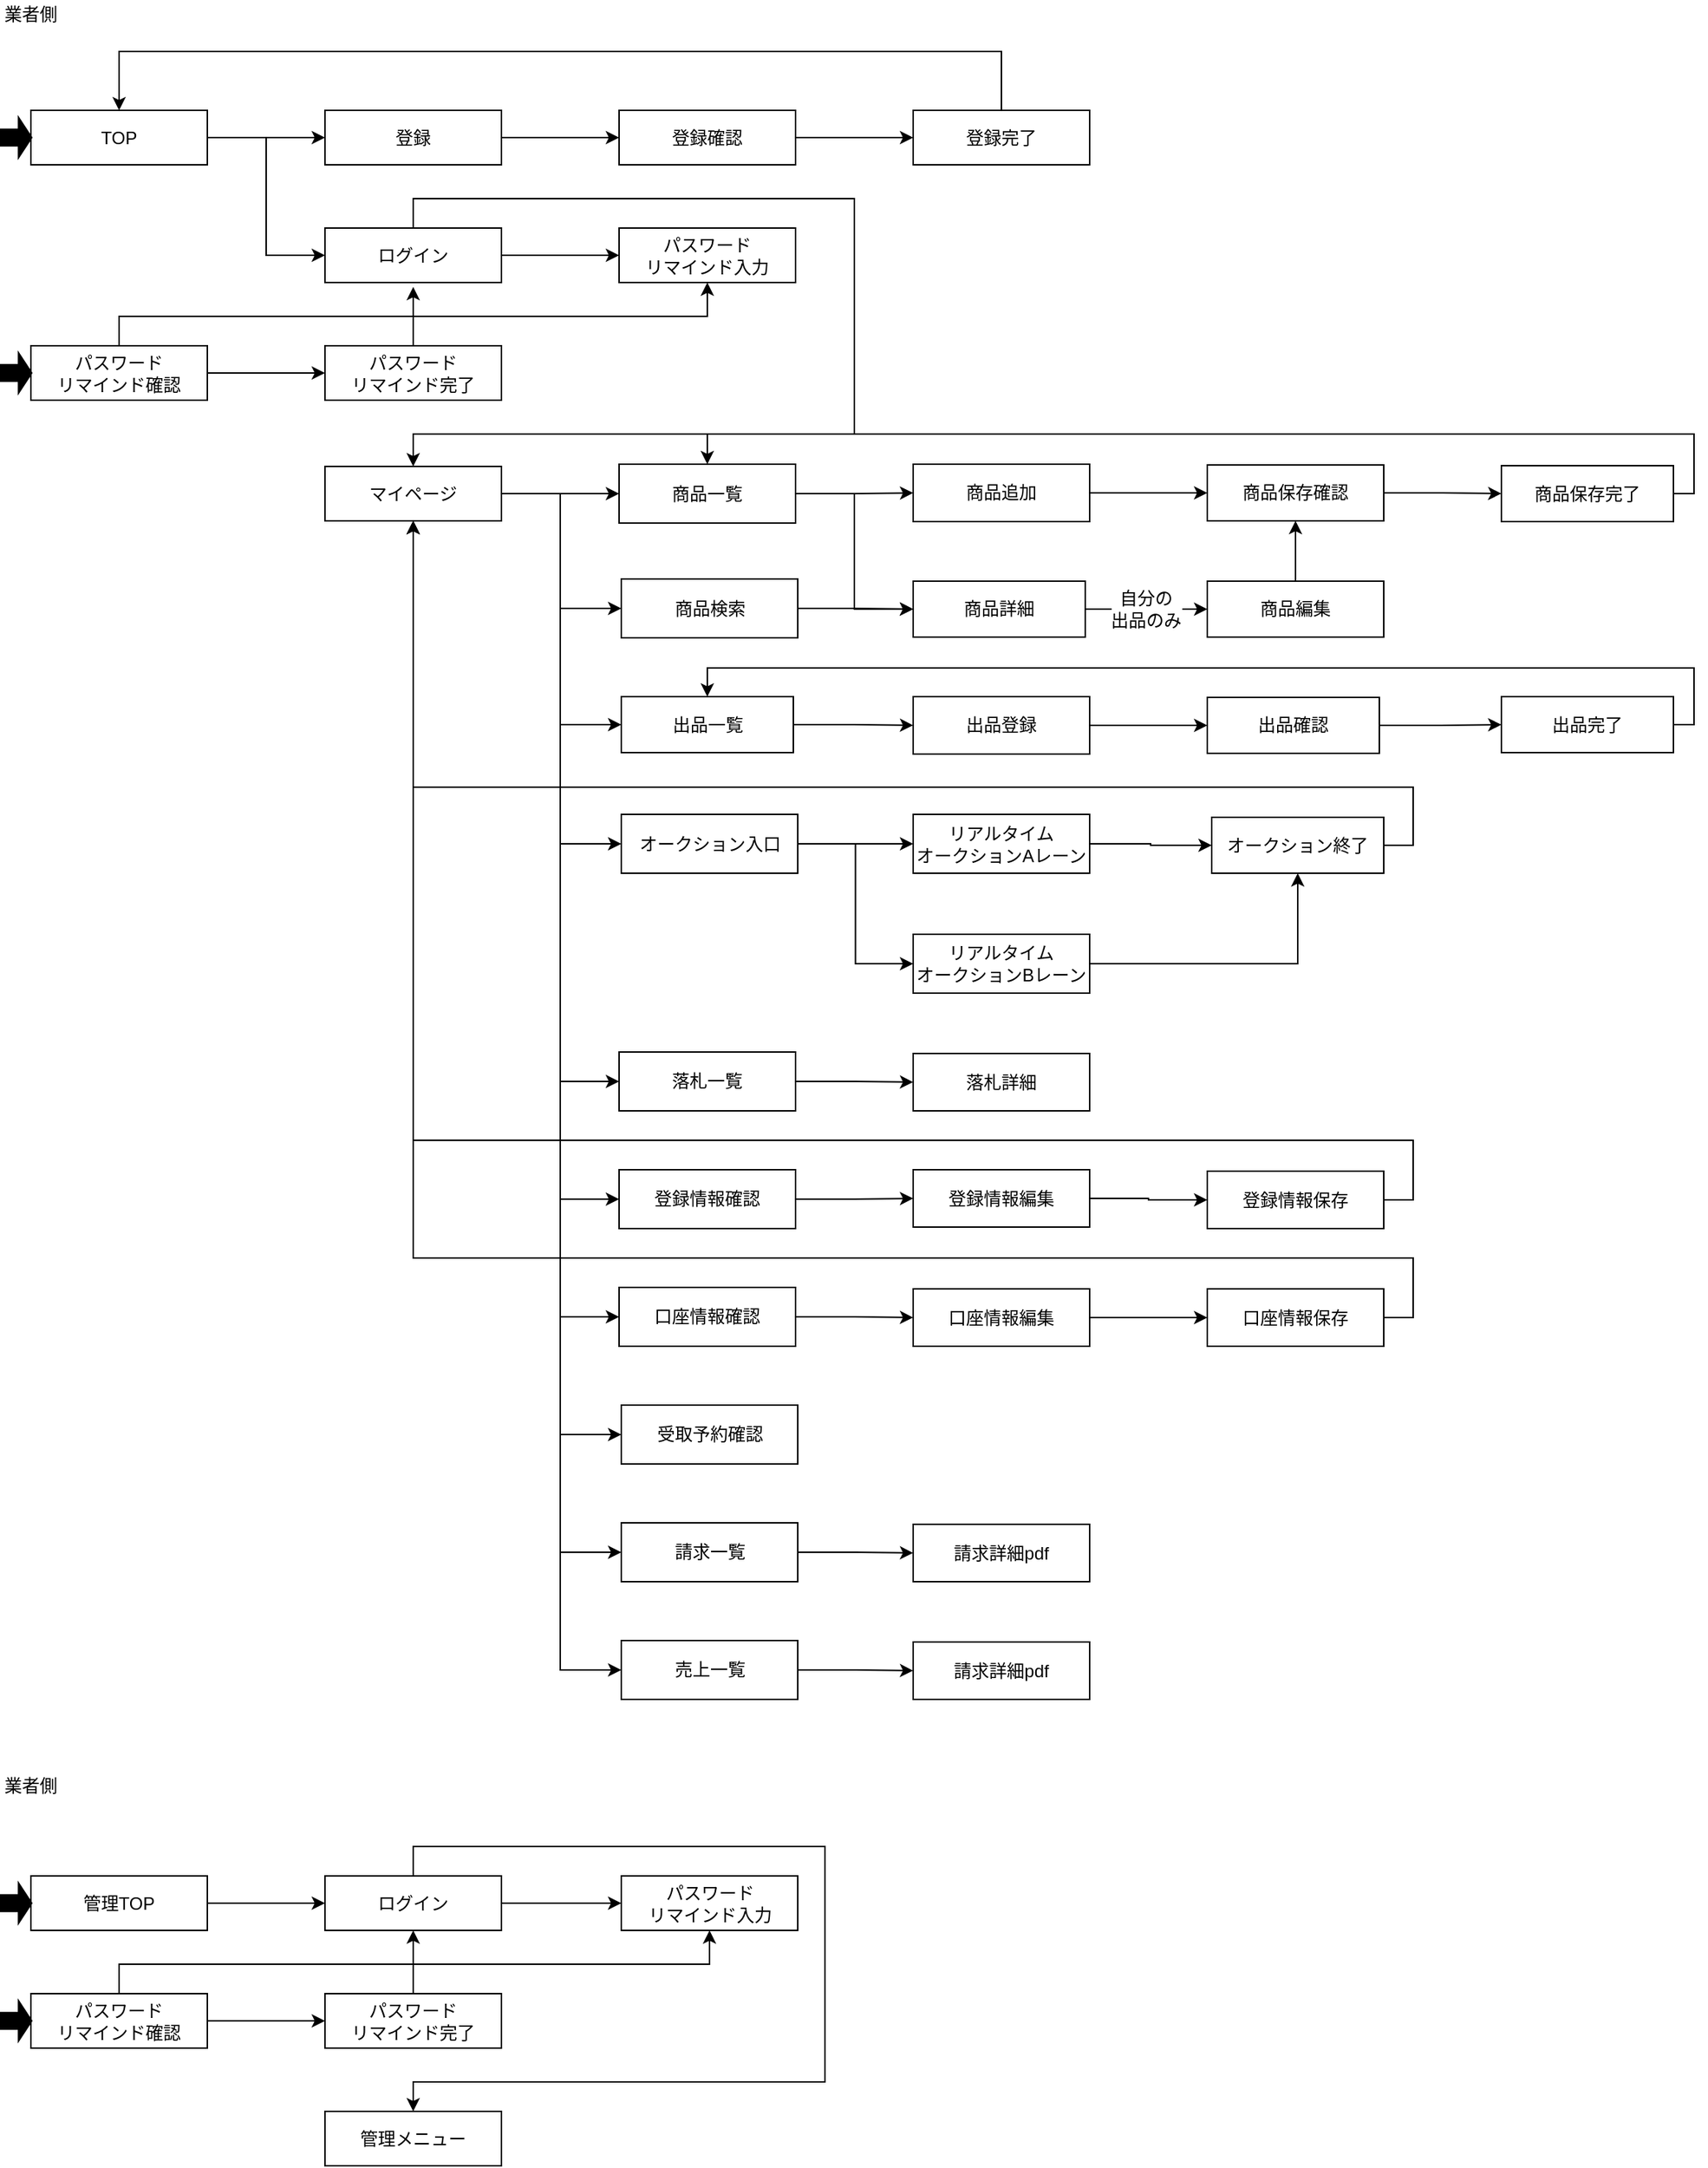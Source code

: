 <mxfile version="11.2.4" type="github" pages="1"><diagram id="y9-AY8FtYVWBIRDVgu3q" name="Page-1"><mxGraphModel dx="1113" dy="754" grid="1" gridSize="10" guides="1" tooltips="1" connect="1" arrows="1" fold="1" page="1" pageScale="1" pageWidth="1169" pageHeight="826" math="0" shadow="0"><root><mxCell id="0"/><mxCell id="1" parent="0"/><mxCell id="uF_Y0B79j9FDdWja12vl-38" style="edgeStyle=orthogonalEdgeStyle;rounded=0;orthogonalLoop=1;jettySize=auto;html=1;entryX=0;entryY=0.5;entryDx=0;entryDy=0;" edge="1" parent="1" source="uF_Y0B79j9FDdWja12vl-1" target="uF_Y0B79j9FDdWja12vl-4"><mxGeometry relative="1" as="geometry"/></mxCell><mxCell id="uF_Y0B79j9FDdWja12vl-55" style="edgeStyle=orthogonalEdgeStyle;rounded=0;orthogonalLoop=1;jettySize=auto;html=1;entryX=0;entryY=0.5;entryDx=0;entryDy=0;" edge="1" parent="1" source="uF_Y0B79j9FDdWja12vl-1" target="uF_Y0B79j9FDdWja12vl-41"><mxGeometry relative="1" as="geometry"><Array as="points"><mxPoint x="400" y="340"/><mxPoint x="400" y="498"/></Array></mxGeometry></mxCell><mxCell id="uF_Y0B79j9FDdWja12vl-66" style="edgeStyle=orthogonalEdgeStyle;rounded=0;orthogonalLoop=1;jettySize=auto;html=1;entryX=0;entryY=0.5;entryDx=0;entryDy=0;" edge="1" parent="1" source="uF_Y0B79j9FDdWja12vl-1" target="uF_Y0B79j9FDdWja12vl-65"><mxGeometry relative="1" as="geometry"><Array as="points"><mxPoint x="400" y="340"/><mxPoint x="400" y="740"/></Array></mxGeometry></mxCell><mxCell id="uF_Y0B79j9FDdWja12vl-79" style="edgeStyle=orthogonalEdgeStyle;rounded=0;orthogonalLoop=1;jettySize=auto;html=1;entryX=0;entryY=0.5;entryDx=0;entryDy=0;" edge="1" parent="1" source="uF_Y0B79j9FDdWja12vl-1" target="uF_Y0B79j9FDdWja12vl-70"><mxGeometry relative="1" as="geometry"><Array as="points"><mxPoint x="400" y="340"/><mxPoint x="400" y="579"/></Array></mxGeometry></mxCell><mxCell id="uF_Y0B79j9FDdWja12vl-81" style="edgeStyle=orthogonalEdgeStyle;rounded=0;orthogonalLoop=1;jettySize=auto;html=1;entryX=0;entryY=0.5;entryDx=0;entryDy=0;" edge="1" parent="1" source="uF_Y0B79j9FDdWja12vl-1" target="uF_Y0B79j9FDdWja12vl-80"><mxGeometry relative="1" as="geometry"/></mxCell><mxCell id="uF_Y0B79j9FDdWja12vl-93" style="edgeStyle=orthogonalEdgeStyle;rounded=0;orthogonalLoop=1;jettySize=auto;html=1;entryX=0;entryY=0.5;entryDx=0;entryDy=0;" edge="1" parent="1" source="uF_Y0B79j9FDdWja12vl-1" target="uF_Y0B79j9FDdWja12vl-87"><mxGeometry relative="1" as="geometry"/></mxCell><mxCell id="uF_Y0B79j9FDdWja12vl-99" style="edgeStyle=orthogonalEdgeStyle;rounded=0;orthogonalLoop=1;jettySize=auto;html=1;entryX=0;entryY=0.5;entryDx=0;entryDy=0;" edge="1" parent="1" source="uF_Y0B79j9FDdWja12vl-1" target="uF_Y0B79j9FDdWja12vl-98"><mxGeometry relative="1" as="geometry"><Array as="points"><mxPoint x="400" y="340"/><mxPoint x="400" y="980"/></Array></mxGeometry></mxCell><mxCell id="uF_Y0B79j9FDdWja12vl-103" style="edgeStyle=orthogonalEdgeStyle;rounded=0;orthogonalLoop=1;jettySize=auto;html=1;entryX=0;entryY=0.5;entryDx=0;entryDy=0;" edge="1" parent="1" source="uF_Y0B79j9FDdWja12vl-1" target="uF_Y0B79j9FDdWja12vl-100"><mxGeometry relative="1" as="geometry"><Array as="points"><mxPoint x="400" y="340"/><mxPoint x="400" y="1060"/></Array></mxGeometry></mxCell><mxCell id="uF_Y0B79j9FDdWja12vl-107" style="edgeStyle=orthogonalEdgeStyle;rounded=0;orthogonalLoop=1;jettySize=auto;html=1;entryX=0;entryY=0.5;entryDx=0;entryDy=0;" edge="1" parent="1" source="uF_Y0B79j9FDdWja12vl-1" target="uF_Y0B79j9FDdWja12vl-104"><mxGeometry relative="1" as="geometry"><Array as="points"><mxPoint x="400" y="340"/><mxPoint x="400" y="1140"/></Array></mxGeometry></mxCell><mxCell id="uF_Y0B79j9FDdWja12vl-110" style="edgeStyle=orthogonalEdgeStyle;rounded=0;orthogonalLoop=1;jettySize=auto;html=1;entryX=0;entryY=0.5;entryDx=0;entryDy=0;" edge="1" parent="1" source="uF_Y0B79j9FDdWja12vl-1" target="uF_Y0B79j9FDdWja12vl-108"><mxGeometry relative="1" as="geometry"><Array as="points"><mxPoint x="400" y="340"/><mxPoint x="400" y="419"/></Array></mxGeometry></mxCell><mxCell id="uF_Y0B79j9FDdWja12vl-1" value="マイページ" style="whiteSpace=wrap;html=1;" vertex="1" parent="1"><mxGeometry x="240" y="322" width="120" height="37" as="geometry"/></mxCell><mxCell id="uF_Y0B79j9FDdWja12vl-50" style="edgeStyle=orthogonalEdgeStyle;rounded=0;orthogonalLoop=1;jettySize=auto;html=1;entryX=0;entryY=0.5;entryDx=0;entryDy=0;" edge="1" parent="1" source="uF_Y0B79j9FDdWja12vl-3" target="uF_Y0B79j9FDdWja12vl-49"><mxGeometry relative="1" as="geometry"/></mxCell><mxCell id="uF_Y0B79j9FDdWja12vl-113" value="自分の&lt;br&gt;出品のみ" style="text;html=1;resizable=0;points=[];align=center;verticalAlign=middle;labelBackgroundColor=#ffffff;" vertex="1" connectable="0" parent="uF_Y0B79j9FDdWja12vl-50"><mxGeometry x="0.007" y="-6" relative="1" as="geometry"><mxPoint x="-1" y="-6" as="offset"/></mxGeometry></mxCell><mxCell id="uF_Y0B79j9FDdWja12vl-3" value="商品詳細" style="whiteSpace=wrap;html=1;" vertex="1" parent="1"><mxGeometry x="640" y="400" width="117" height="38" as="geometry"/></mxCell><mxCell id="uF_Y0B79j9FDdWja12vl-39" style="edgeStyle=orthogonalEdgeStyle;rounded=0;orthogonalLoop=1;jettySize=auto;html=1;entryX=0;entryY=0.5;entryDx=0;entryDy=0;" edge="1" parent="1" source="uF_Y0B79j9FDdWja12vl-4" target="uF_Y0B79j9FDdWja12vl-5"><mxGeometry relative="1" as="geometry"/></mxCell><mxCell id="uF_Y0B79j9FDdWja12vl-40" style="edgeStyle=orthogonalEdgeStyle;rounded=0;orthogonalLoop=1;jettySize=auto;html=1;entryX=0;entryY=0.5;entryDx=0;entryDy=0;" edge="1" parent="1" source="uF_Y0B79j9FDdWja12vl-4" target="uF_Y0B79j9FDdWja12vl-3"><mxGeometry relative="1" as="geometry"/></mxCell><mxCell id="uF_Y0B79j9FDdWja12vl-4" value="商品一覧" style="whiteSpace=wrap;html=1;" vertex="1" parent="1"><mxGeometry x="440" y="320.5" width="120" height="40" as="geometry"/></mxCell><mxCell id="uF_Y0B79j9FDdWja12vl-44" style="edgeStyle=orthogonalEdgeStyle;rounded=0;orthogonalLoop=1;jettySize=auto;html=1;entryX=0;entryY=0.5;entryDx=0;entryDy=0;" edge="1" parent="1" source="uF_Y0B79j9FDdWja12vl-5" target="uF_Y0B79j9FDdWja12vl-42"><mxGeometry relative="1" as="geometry"/></mxCell><mxCell id="uF_Y0B79j9FDdWja12vl-5" value="商品追加" style="whiteSpace=wrap;html=1;" vertex="1" parent="1"><mxGeometry x="640" y="320.5" width="120" height="39" as="geometry"/></mxCell><mxCell id="uF_Y0B79j9FDdWja12vl-12" value="業者側" style="text;html=1;resizable=0;points=[];autosize=1;align=left;verticalAlign=top;spacingTop=-4;" vertex="1" parent="1"><mxGeometry x="20" y="5" width="50" height="20" as="geometry"/></mxCell><mxCell id="uF_Y0B79j9FDdWja12vl-25" style="edgeStyle=orthogonalEdgeStyle;rounded=0;orthogonalLoop=1;jettySize=auto;html=1;entryX=0;entryY=0.5;entryDx=0;entryDy=0;" edge="1" parent="1" source="uF_Y0B79j9FDdWja12vl-13" target="uF_Y0B79j9FDdWja12vl-16"><mxGeometry relative="1" as="geometry"/></mxCell><mxCell id="uF_Y0B79j9FDdWja12vl-33" style="edgeStyle=orthogonalEdgeStyle;rounded=0;orthogonalLoop=1;jettySize=auto;html=1;entryX=0.5;entryY=0;entryDx=0;entryDy=0;" edge="1" parent="1" source="uF_Y0B79j9FDdWja12vl-13" target="uF_Y0B79j9FDdWja12vl-1"><mxGeometry relative="1" as="geometry"><Array as="points"><mxPoint x="300" y="140"/><mxPoint x="600" y="140"/><mxPoint x="600" y="300"/><mxPoint x="300" y="300"/></Array></mxGeometry></mxCell><mxCell id="uF_Y0B79j9FDdWja12vl-13" value="ログイン" style="whiteSpace=wrap;html=1;" vertex="1" parent="1"><mxGeometry x="240" y="160" width="120" height="37" as="geometry"/></mxCell><mxCell id="uF_Y0B79j9FDdWja12vl-19" style="edgeStyle=orthogonalEdgeStyle;rounded=0;orthogonalLoop=1;jettySize=auto;html=1;entryX=0;entryY=0.5;entryDx=0;entryDy=0;" edge="1" parent="1" source="uF_Y0B79j9FDdWja12vl-14" target="uF_Y0B79j9FDdWja12vl-17"><mxGeometry relative="1" as="geometry"/></mxCell><mxCell id="uF_Y0B79j9FDdWja12vl-14" value="登録" style="whiteSpace=wrap;html=1;" vertex="1" parent="1"><mxGeometry x="240" y="80" width="120" height="37" as="geometry"/></mxCell><mxCell id="uF_Y0B79j9FDdWja12vl-16" value="パスワード&lt;br&gt;リマインド入力" style="whiteSpace=wrap;html=1;" vertex="1" parent="1"><mxGeometry x="440" y="160" width="120" height="37" as="geometry"/></mxCell><mxCell id="uF_Y0B79j9FDdWja12vl-20" style="edgeStyle=orthogonalEdgeStyle;rounded=0;orthogonalLoop=1;jettySize=auto;html=1;entryX=0;entryY=0.5;entryDx=0;entryDy=0;" edge="1" parent="1" source="uF_Y0B79j9FDdWja12vl-17" target="uF_Y0B79j9FDdWja12vl-18"><mxGeometry relative="1" as="geometry"/></mxCell><mxCell id="uF_Y0B79j9FDdWja12vl-17" value="登録確認" style="whiteSpace=wrap;html=1;" vertex="1" parent="1"><mxGeometry x="440" y="80" width="120" height="37" as="geometry"/></mxCell><mxCell id="uF_Y0B79j9FDdWja12vl-27" style="edgeStyle=orthogonalEdgeStyle;rounded=0;orthogonalLoop=1;jettySize=auto;html=1;entryX=0.5;entryY=0;entryDx=0;entryDy=0;" edge="1" parent="1" source="uF_Y0B79j9FDdWja12vl-18" target="uF_Y0B79j9FDdWja12vl-22"><mxGeometry relative="1" as="geometry"><Array as="points"><mxPoint x="700" y="40"/><mxPoint x="100" y="40"/></Array></mxGeometry></mxCell><mxCell id="uF_Y0B79j9FDdWja12vl-18" value="登録完了" style="whiteSpace=wrap;html=1;" vertex="1" parent="1"><mxGeometry x="640" y="80" width="120" height="37" as="geometry"/></mxCell><mxCell id="uF_Y0B79j9FDdWja12vl-23" style="edgeStyle=orthogonalEdgeStyle;rounded=0;orthogonalLoop=1;jettySize=auto;html=1;entryX=0;entryY=0.5;entryDx=0;entryDy=0;" edge="1" parent="1" source="uF_Y0B79j9FDdWja12vl-22" target="uF_Y0B79j9FDdWja12vl-14"><mxGeometry relative="1" as="geometry"/></mxCell><mxCell id="uF_Y0B79j9FDdWja12vl-24" style="edgeStyle=orthogonalEdgeStyle;rounded=0;orthogonalLoop=1;jettySize=auto;html=1;entryX=0;entryY=0.5;entryDx=0;entryDy=0;" edge="1" parent="1" source="uF_Y0B79j9FDdWja12vl-22" target="uF_Y0B79j9FDdWja12vl-13"><mxGeometry relative="1" as="geometry"/></mxCell><mxCell id="uF_Y0B79j9FDdWja12vl-22" value="TOP" style="whiteSpace=wrap;html=1;" vertex="1" parent="1"><mxGeometry x="40" y="80" width="120" height="37" as="geometry"/></mxCell><mxCell id="uF_Y0B79j9FDdWja12vl-29" style="edgeStyle=orthogonalEdgeStyle;rounded=0;orthogonalLoop=1;jettySize=auto;html=1;entryX=0.5;entryY=1;entryDx=0;entryDy=0;" edge="1" parent="1" source="uF_Y0B79j9FDdWja12vl-26" target="uF_Y0B79j9FDdWja12vl-16"><mxGeometry relative="1" as="geometry"><Array as="points"><mxPoint x="100" y="220"/><mxPoint x="500" y="220"/></Array></mxGeometry></mxCell><mxCell id="uF_Y0B79j9FDdWja12vl-35" style="edgeStyle=orthogonalEdgeStyle;rounded=0;orthogonalLoop=1;jettySize=auto;html=1;entryX=0;entryY=0.5;entryDx=0;entryDy=0;" edge="1" parent="1" source="uF_Y0B79j9FDdWja12vl-26" target="uF_Y0B79j9FDdWja12vl-34"><mxGeometry relative="1" as="geometry"/></mxCell><mxCell id="uF_Y0B79j9FDdWja12vl-26" value="パスワード&lt;br&gt;リマインド確認" style="whiteSpace=wrap;html=1;" vertex="1" parent="1"><mxGeometry x="40" y="240" width="120" height="37" as="geometry"/></mxCell><mxCell id="uF_Y0B79j9FDdWja12vl-36" style="edgeStyle=orthogonalEdgeStyle;rounded=0;orthogonalLoop=1;jettySize=auto;html=1;" edge="1" parent="1" source="uF_Y0B79j9FDdWja12vl-34"><mxGeometry relative="1" as="geometry"><mxPoint x="300" y="200" as="targetPoint"/></mxGeometry></mxCell><mxCell id="uF_Y0B79j9FDdWja12vl-34" value="パスワード&lt;br&gt;リマインド完了" style="whiteSpace=wrap;html=1;" vertex="1" parent="1"><mxGeometry x="240" y="240" width="120" height="37" as="geometry"/></mxCell><mxCell id="uF_Y0B79j9FDdWja12vl-59" style="edgeStyle=orthogonalEdgeStyle;rounded=0;orthogonalLoop=1;jettySize=auto;html=1;entryX=0;entryY=0.5;entryDx=0;entryDy=0;" edge="1" parent="1" source="uF_Y0B79j9FDdWja12vl-41" target="uF_Y0B79j9FDdWja12vl-56"><mxGeometry relative="1" as="geometry"/></mxCell><mxCell id="uF_Y0B79j9FDdWja12vl-41" value="出品一覧" style="whiteSpace=wrap;html=1;" vertex="1" parent="1"><mxGeometry x="441.5" y="478.5" width="117" height="38" as="geometry"/></mxCell><mxCell id="uF_Y0B79j9FDdWja12vl-45" style="edgeStyle=orthogonalEdgeStyle;rounded=0;orthogonalLoop=1;jettySize=auto;html=1;entryX=0;entryY=0.5;entryDx=0;entryDy=0;" edge="1" parent="1" source="uF_Y0B79j9FDdWja12vl-42" target="uF_Y0B79j9FDdWja12vl-43"><mxGeometry relative="1" as="geometry"/></mxCell><mxCell id="uF_Y0B79j9FDdWja12vl-42" value="商品保存確認" style="whiteSpace=wrap;html=1;" vertex="1" parent="1"><mxGeometry x="840" y="321" width="120" height="38" as="geometry"/></mxCell><mxCell id="uF_Y0B79j9FDdWja12vl-47" style="edgeStyle=orthogonalEdgeStyle;rounded=0;orthogonalLoop=1;jettySize=auto;html=1;entryX=0.5;entryY=0;entryDx=0;entryDy=0;" edge="1" parent="1" source="uF_Y0B79j9FDdWja12vl-43" target="uF_Y0B79j9FDdWja12vl-4"><mxGeometry relative="1" as="geometry"><Array as="points"><mxPoint x="1171" y="340"/><mxPoint x="1171" y="300"/><mxPoint x="500" y="300"/></Array></mxGeometry></mxCell><mxCell id="uF_Y0B79j9FDdWja12vl-43" value="商品保存完了" style="whiteSpace=wrap;html=1;" vertex="1" parent="1"><mxGeometry x="1040" y="321.5" width="117" height="38" as="geometry"/></mxCell><mxCell id="uF_Y0B79j9FDdWja12vl-51" style="edgeStyle=orthogonalEdgeStyle;rounded=0;orthogonalLoop=1;jettySize=auto;html=1;" edge="1" parent="1" source="uF_Y0B79j9FDdWja12vl-49" target="uF_Y0B79j9FDdWja12vl-42"><mxGeometry relative="1" as="geometry"/></mxCell><mxCell id="uF_Y0B79j9FDdWja12vl-49" value="商品編集" style="whiteSpace=wrap;html=1;" vertex="1" parent="1"><mxGeometry x="840" y="400" width="120" height="38" as="geometry"/></mxCell><mxCell id="uF_Y0B79j9FDdWja12vl-60" style="edgeStyle=orthogonalEdgeStyle;rounded=0;orthogonalLoop=1;jettySize=auto;html=1;entryX=0;entryY=0.5;entryDx=0;entryDy=0;" edge="1" parent="1" source="uF_Y0B79j9FDdWja12vl-56" target="uF_Y0B79j9FDdWja12vl-57"><mxGeometry relative="1" as="geometry"/></mxCell><mxCell id="uF_Y0B79j9FDdWja12vl-56" value="出品登録" style="whiteSpace=wrap;html=1;" vertex="1" parent="1"><mxGeometry x="640" y="478.5" width="120" height="39" as="geometry"/></mxCell><mxCell id="uF_Y0B79j9FDdWja12vl-61" style="edgeStyle=orthogonalEdgeStyle;rounded=0;orthogonalLoop=1;jettySize=auto;html=1;entryX=0;entryY=0.5;entryDx=0;entryDy=0;" edge="1" parent="1" source="uF_Y0B79j9FDdWja12vl-57" target="uF_Y0B79j9FDdWja12vl-58"><mxGeometry relative="1" as="geometry"/></mxCell><mxCell id="uF_Y0B79j9FDdWja12vl-57" value="出品確認" style="whiteSpace=wrap;html=1;" vertex="1" parent="1"><mxGeometry x="840" y="479" width="117" height="38" as="geometry"/></mxCell><mxCell id="uF_Y0B79j9FDdWja12vl-63" style="edgeStyle=orthogonalEdgeStyle;rounded=0;orthogonalLoop=1;jettySize=auto;html=1;entryX=0.5;entryY=0;entryDx=0;entryDy=0;" edge="1" parent="1" source="uF_Y0B79j9FDdWja12vl-58" target="uF_Y0B79j9FDdWja12vl-41"><mxGeometry relative="1" as="geometry"><Array as="points"><mxPoint x="1171" y="498"/><mxPoint x="1171" y="459"/><mxPoint x="500" y="459"/></Array></mxGeometry></mxCell><mxCell id="uF_Y0B79j9FDdWja12vl-58" value="出品完了" style="whiteSpace=wrap;html=1;" vertex="1" parent="1"><mxGeometry x="1040" y="478.5" width="117" height="38" as="geometry"/></mxCell><mxCell id="uF_Y0B79j9FDdWja12vl-68" style="edgeStyle=orthogonalEdgeStyle;rounded=0;orthogonalLoop=1;jettySize=auto;html=1;entryX=0;entryY=0.5;entryDx=0;entryDy=0;" edge="1" parent="1" source="uF_Y0B79j9FDdWja12vl-65" target="uF_Y0B79j9FDdWja12vl-67"><mxGeometry relative="1" as="geometry"/></mxCell><mxCell id="uF_Y0B79j9FDdWja12vl-65" value="落札一覧" style="whiteSpace=wrap;html=1;" vertex="1" parent="1"><mxGeometry x="440" y="720" width="120" height="40" as="geometry"/></mxCell><mxCell id="uF_Y0B79j9FDdWja12vl-67" value="落札詳細" style="whiteSpace=wrap;html=1;" vertex="1" parent="1"><mxGeometry x="640" y="721" width="120" height="39" as="geometry"/></mxCell><mxCell id="uF_Y0B79j9FDdWja12vl-73" style="edgeStyle=orthogonalEdgeStyle;rounded=0;orthogonalLoop=1;jettySize=auto;html=1;entryX=0;entryY=0.5;entryDx=0;entryDy=0;" edge="1" parent="1" source="uF_Y0B79j9FDdWja12vl-70" target="uF_Y0B79j9FDdWja12vl-71"><mxGeometry relative="1" as="geometry"/></mxCell><mxCell id="uF_Y0B79j9FDdWja12vl-74" style="edgeStyle=orthogonalEdgeStyle;rounded=0;orthogonalLoop=1;jettySize=auto;html=1;entryX=0;entryY=0.5;entryDx=0;entryDy=0;" edge="1" parent="1" source="uF_Y0B79j9FDdWja12vl-70" target="uF_Y0B79j9FDdWja12vl-72"><mxGeometry relative="1" as="geometry"/></mxCell><mxCell id="uF_Y0B79j9FDdWja12vl-70" value="オークション入口" style="whiteSpace=wrap;html=1;" vertex="1" parent="1"><mxGeometry x="441.5" y="558.5" width="120" height="40" as="geometry"/></mxCell><mxCell id="uF_Y0B79j9FDdWja12vl-76" style="edgeStyle=orthogonalEdgeStyle;rounded=0;orthogonalLoop=1;jettySize=auto;html=1;entryX=0;entryY=0.5;entryDx=0;entryDy=0;" edge="1" parent="1" source="uF_Y0B79j9FDdWja12vl-71" target="uF_Y0B79j9FDdWja12vl-75"><mxGeometry relative="1" as="geometry"/></mxCell><mxCell id="uF_Y0B79j9FDdWja12vl-71" value="リアルタイム&lt;br&gt;オークションAレーン" style="whiteSpace=wrap;html=1;" vertex="1" parent="1"><mxGeometry x="640" y="558.5" width="120" height="40" as="geometry"/></mxCell><mxCell id="uF_Y0B79j9FDdWja12vl-77" style="edgeStyle=orthogonalEdgeStyle;rounded=0;orthogonalLoop=1;jettySize=auto;html=1;" edge="1" parent="1" source="uF_Y0B79j9FDdWja12vl-72" target="uF_Y0B79j9FDdWja12vl-75"><mxGeometry relative="1" as="geometry"/></mxCell><mxCell id="uF_Y0B79j9FDdWja12vl-72" value="リアルタイム&lt;br&gt;オークションBレーン" style="whiteSpace=wrap;html=1;" vertex="1" parent="1"><mxGeometry x="640" y="640" width="120" height="40" as="geometry"/></mxCell><mxCell id="uF_Y0B79j9FDdWja12vl-78" style="edgeStyle=orthogonalEdgeStyle;rounded=0;orthogonalLoop=1;jettySize=auto;html=1;" edge="1" parent="1" source="uF_Y0B79j9FDdWja12vl-75" target="uF_Y0B79j9FDdWja12vl-1"><mxGeometry relative="1" as="geometry"><Array as="points"><mxPoint x="980" y="579"/><mxPoint x="980" y="540"/><mxPoint x="300" y="540"/></Array></mxGeometry></mxCell><mxCell id="uF_Y0B79j9FDdWja12vl-75" value="オークション終了" style="whiteSpace=wrap;html=1;" vertex="1" parent="1"><mxGeometry x="843" y="560.5" width="117" height="38" as="geometry"/></mxCell><mxCell id="uF_Y0B79j9FDdWja12vl-83" style="edgeStyle=orthogonalEdgeStyle;rounded=0;orthogonalLoop=1;jettySize=auto;html=1;" edge="1" parent="1" source="uF_Y0B79j9FDdWja12vl-80" target="uF_Y0B79j9FDdWja12vl-82"><mxGeometry relative="1" as="geometry"/></mxCell><mxCell id="uF_Y0B79j9FDdWja12vl-80" value="登録情報確認" style="whiteSpace=wrap;html=1;" vertex="1" parent="1"><mxGeometry x="440" y="800" width="120" height="40" as="geometry"/></mxCell><mxCell id="uF_Y0B79j9FDdWja12vl-85" style="edgeStyle=orthogonalEdgeStyle;rounded=0;orthogonalLoop=1;jettySize=auto;html=1;entryX=0;entryY=0.5;entryDx=0;entryDy=0;" edge="1" parent="1" source="uF_Y0B79j9FDdWja12vl-82" target="uF_Y0B79j9FDdWja12vl-84"><mxGeometry relative="1" as="geometry"/></mxCell><mxCell id="uF_Y0B79j9FDdWja12vl-82" value="登録情報編集" style="whiteSpace=wrap;html=1;" vertex="1" parent="1"><mxGeometry x="640" y="800" width="120" height="39" as="geometry"/></mxCell><mxCell id="uF_Y0B79j9FDdWja12vl-86" style="edgeStyle=orthogonalEdgeStyle;rounded=0;orthogonalLoop=1;jettySize=auto;html=1;entryX=0.5;entryY=1;entryDx=0;entryDy=0;" edge="1" parent="1" source="uF_Y0B79j9FDdWja12vl-84" target="uF_Y0B79j9FDdWja12vl-1"><mxGeometry relative="1" as="geometry"><Array as="points"><mxPoint x="980" y="820"/><mxPoint x="980" y="780"/><mxPoint x="300" y="780"/></Array></mxGeometry></mxCell><mxCell id="uF_Y0B79j9FDdWja12vl-84" value="登録情報保存" style="whiteSpace=wrap;html=1;" vertex="1" parent="1"><mxGeometry x="840" y="801" width="120" height="39" as="geometry"/></mxCell><mxCell id="uF_Y0B79j9FDdWja12vl-89" style="edgeStyle=orthogonalEdgeStyle;rounded=0;orthogonalLoop=1;jettySize=auto;html=1;entryX=0;entryY=0.5;entryDx=0;entryDy=0;" edge="1" parent="1" source="uF_Y0B79j9FDdWja12vl-87" target="uF_Y0B79j9FDdWja12vl-88"><mxGeometry relative="1" as="geometry"/></mxCell><mxCell id="uF_Y0B79j9FDdWja12vl-87" value="口座情報確認" style="whiteSpace=wrap;html=1;" vertex="1" parent="1"><mxGeometry x="440" y="880" width="120" height="40" as="geometry"/></mxCell><mxCell id="uF_Y0B79j9FDdWja12vl-91" style="edgeStyle=orthogonalEdgeStyle;rounded=0;orthogonalLoop=1;jettySize=auto;html=1;entryX=0;entryY=0.5;entryDx=0;entryDy=0;" edge="1" parent="1" source="uF_Y0B79j9FDdWja12vl-88" target="uF_Y0B79j9FDdWja12vl-90"><mxGeometry relative="1" as="geometry"/></mxCell><mxCell id="uF_Y0B79j9FDdWja12vl-88" value="口座情報編集" style="whiteSpace=wrap;html=1;" vertex="1" parent="1"><mxGeometry x="640" y="881" width="120" height="39" as="geometry"/></mxCell><mxCell id="uF_Y0B79j9FDdWja12vl-92" style="edgeStyle=orthogonalEdgeStyle;rounded=0;orthogonalLoop=1;jettySize=auto;html=1;" edge="1" parent="1" source="uF_Y0B79j9FDdWja12vl-90" target="uF_Y0B79j9FDdWja12vl-1"><mxGeometry relative="1" as="geometry"><Array as="points"><mxPoint x="980" y="900"/><mxPoint x="980" y="860"/><mxPoint x="300" y="860"/></Array></mxGeometry></mxCell><mxCell id="uF_Y0B79j9FDdWja12vl-90" value="口座情報保存" style="whiteSpace=wrap;html=1;" vertex="1" parent="1"><mxGeometry x="840" y="881" width="120" height="39" as="geometry"/></mxCell><mxCell id="uF_Y0B79j9FDdWja12vl-95" value="" style="shape=mxgraph.arrows.arrow_right;html=1;verticalLabelPosition=bottom;verticalAlign=top;strokeWidth=2;strokeColor=#000000;fillColor=#000000;" vertex="1" parent="1"><mxGeometry x="20" y="86.5" width="20" height="24" as="geometry"/></mxCell><mxCell id="uF_Y0B79j9FDdWja12vl-97" value="" style="shape=mxgraph.arrows.arrow_right;html=1;verticalLabelPosition=bottom;verticalAlign=top;strokeWidth=2;strokeColor=#000000;fillColor=#000000;" vertex="1" parent="1"><mxGeometry x="20" y="246.5" width="20" height="24" as="geometry"/></mxCell><mxCell id="uF_Y0B79j9FDdWja12vl-98" value="受取予約確認" style="whiteSpace=wrap;html=1;" vertex="1" parent="1"><mxGeometry x="441.5" y="960" width="120" height="40" as="geometry"/></mxCell><mxCell id="uF_Y0B79j9FDdWja12vl-102" style="edgeStyle=orthogonalEdgeStyle;rounded=0;orthogonalLoop=1;jettySize=auto;html=1;entryX=0;entryY=0.5;entryDx=0;entryDy=0;" edge="1" parent="1" source="uF_Y0B79j9FDdWja12vl-100" target="uF_Y0B79j9FDdWja12vl-101"><mxGeometry relative="1" as="geometry"/></mxCell><mxCell id="uF_Y0B79j9FDdWja12vl-100" value="請求一覧" style="whiteSpace=wrap;html=1;" vertex="1" parent="1"><mxGeometry x="441.5" y="1040" width="120" height="40" as="geometry"/></mxCell><mxCell id="uF_Y0B79j9FDdWja12vl-101" value="請求詳細pdf" style="whiteSpace=wrap;html=1;" vertex="1" parent="1"><mxGeometry x="640" y="1041" width="120" height="39" as="geometry"/></mxCell><mxCell id="uF_Y0B79j9FDdWja12vl-106" style="edgeStyle=orthogonalEdgeStyle;rounded=0;orthogonalLoop=1;jettySize=auto;html=1;entryX=0;entryY=0.5;entryDx=0;entryDy=0;" edge="1" parent="1" source="uF_Y0B79j9FDdWja12vl-104" target="uF_Y0B79j9FDdWja12vl-105"><mxGeometry relative="1" as="geometry"/></mxCell><mxCell id="uF_Y0B79j9FDdWja12vl-104" value="売上一覧" style="whiteSpace=wrap;html=1;" vertex="1" parent="1"><mxGeometry x="441.5" y="1120" width="120" height="40" as="geometry"/></mxCell><mxCell id="uF_Y0B79j9FDdWja12vl-105" value="請求詳細pdf" style="whiteSpace=wrap;html=1;" vertex="1" parent="1"><mxGeometry x="640" y="1121" width="120" height="39" as="geometry"/></mxCell><mxCell id="uF_Y0B79j9FDdWja12vl-109" style="edgeStyle=orthogonalEdgeStyle;rounded=0;orthogonalLoop=1;jettySize=auto;html=1;entryX=0;entryY=0.5;entryDx=0;entryDy=0;" edge="1" parent="1" source="uF_Y0B79j9FDdWja12vl-108" target="uF_Y0B79j9FDdWja12vl-3"><mxGeometry relative="1" as="geometry"/></mxCell><mxCell id="uF_Y0B79j9FDdWja12vl-108" value="商品検索" style="whiteSpace=wrap;html=1;" vertex="1" parent="1"><mxGeometry x="441.5" y="398.5" width="120" height="40" as="geometry"/></mxCell><mxCell id="uF_Y0B79j9FDdWja12vl-114" value="業者側" style="text;html=1;resizable=0;points=[];autosize=1;align=left;verticalAlign=top;spacingTop=-4;" vertex="1" parent="1"><mxGeometry x="20" y="1209" width="50" height="20" as="geometry"/></mxCell><mxCell id="uF_Y0B79j9FDdWja12vl-119" style="edgeStyle=orthogonalEdgeStyle;rounded=0;orthogonalLoop=1;jettySize=auto;html=1;entryX=0;entryY=0.5;entryDx=0;entryDy=0;" edge="1" parent="1" source="uF_Y0B79j9FDdWja12vl-116" target="uF_Y0B79j9FDdWja12vl-118"><mxGeometry relative="1" as="geometry"/></mxCell><mxCell id="uF_Y0B79j9FDdWja12vl-116" value="管理TOP" style="whiteSpace=wrap;html=1;" vertex="1" parent="1"><mxGeometry x="40" y="1280" width="120" height="37" as="geometry"/></mxCell><mxCell id="uF_Y0B79j9FDdWja12vl-117" value="" style="shape=mxgraph.arrows.arrow_right;html=1;verticalLabelPosition=bottom;verticalAlign=top;strokeWidth=2;strokeColor=#000000;fillColor=#000000;" vertex="1" parent="1"><mxGeometry x="20" y="1286.5" width="20" height="24" as="geometry"/></mxCell><mxCell id="uF_Y0B79j9FDdWja12vl-121" style="edgeStyle=orthogonalEdgeStyle;rounded=0;orthogonalLoop=1;jettySize=auto;html=1;entryX=0;entryY=0.5;entryDx=0;entryDy=0;" edge="1" parent="1" source="uF_Y0B79j9FDdWja12vl-118" target="uF_Y0B79j9FDdWja12vl-120"><mxGeometry relative="1" as="geometry"/></mxCell><mxCell id="uF_Y0B79j9FDdWja12vl-130" style="edgeStyle=orthogonalEdgeStyle;rounded=0;orthogonalLoop=1;jettySize=auto;html=1;entryX=0.5;entryY=0;entryDx=0;entryDy=0;" edge="1" parent="1" source="uF_Y0B79j9FDdWja12vl-118" target="uF_Y0B79j9FDdWja12vl-129"><mxGeometry relative="1" as="geometry"><Array as="points"><mxPoint x="300" y="1260"/><mxPoint x="580" y="1260"/><mxPoint x="580" y="1420"/><mxPoint x="300" y="1420"/></Array></mxGeometry></mxCell><mxCell id="uF_Y0B79j9FDdWja12vl-118" value="ログイン" style="whiteSpace=wrap;html=1;" vertex="1" parent="1"><mxGeometry x="240" y="1280" width="120" height="37" as="geometry"/></mxCell><mxCell id="uF_Y0B79j9FDdWja12vl-120" value="パスワード&lt;br&gt;リマインド入力" style="whiteSpace=wrap;html=1;" vertex="1" parent="1"><mxGeometry x="441.5" y="1280" width="120" height="37" as="geometry"/></mxCell><mxCell id="uF_Y0B79j9FDdWja12vl-122" style="edgeStyle=orthogonalEdgeStyle;rounded=0;orthogonalLoop=1;jettySize=auto;html=1;entryX=0;entryY=0.5;entryDx=0;entryDy=0;" edge="1" parent="1" source="uF_Y0B79j9FDdWja12vl-123" target="uF_Y0B79j9FDdWja12vl-124"><mxGeometry relative="1" as="geometry"/></mxCell><mxCell id="uF_Y0B79j9FDdWja12vl-128" style="edgeStyle=orthogonalEdgeStyle;rounded=0;orthogonalLoop=1;jettySize=auto;html=1;entryX=0.5;entryY=1;entryDx=0;entryDy=0;" edge="1" parent="1" source="uF_Y0B79j9FDdWja12vl-123" target="uF_Y0B79j9FDdWja12vl-120"><mxGeometry relative="1" as="geometry"><Array as="points"><mxPoint x="100" y="1340"/><mxPoint x="501" y="1340"/></Array></mxGeometry></mxCell><mxCell id="uF_Y0B79j9FDdWja12vl-123" value="パスワード&lt;br&gt;リマインド確認" style="whiteSpace=wrap;html=1;" vertex="1" parent="1"><mxGeometry x="40" y="1360" width="120" height="37" as="geometry"/></mxCell><mxCell id="uF_Y0B79j9FDdWja12vl-127" style="edgeStyle=orthogonalEdgeStyle;rounded=0;orthogonalLoop=1;jettySize=auto;html=1;entryX=0.5;entryY=1;entryDx=0;entryDy=0;" edge="1" parent="1" source="uF_Y0B79j9FDdWja12vl-124" target="uF_Y0B79j9FDdWja12vl-118"><mxGeometry relative="1" as="geometry"/></mxCell><mxCell id="uF_Y0B79j9FDdWja12vl-124" value="パスワード&lt;br&gt;リマインド完了" style="whiteSpace=wrap;html=1;" vertex="1" parent="1"><mxGeometry x="240" y="1360" width="120" height="37" as="geometry"/></mxCell><mxCell id="uF_Y0B79j9FDdWja12vl-125" value="" style="shape=mxgraph.arrows.arrow_right;html=1;verticalLabelPosition=bottom;verticalAlign=top;strokeWidth=2;strokeColor=#000000;fillColor=#000000;" vertex="1" parent="1"><mxGeometry x="20" y="1366.5" width="20" height="24" as="geometry"/></mxCell><mxCell id="uF_Y0B79j9FDdWja12vl-129" value="管理メニュー" style="whiteSpace=wrap;html=1;" vertex="1" parent="1"><mxGeometry x="240" y="1440" width="120" height="37" as="geometry"/></mxCell></root></mxGraphModel></diagram></mxfile>